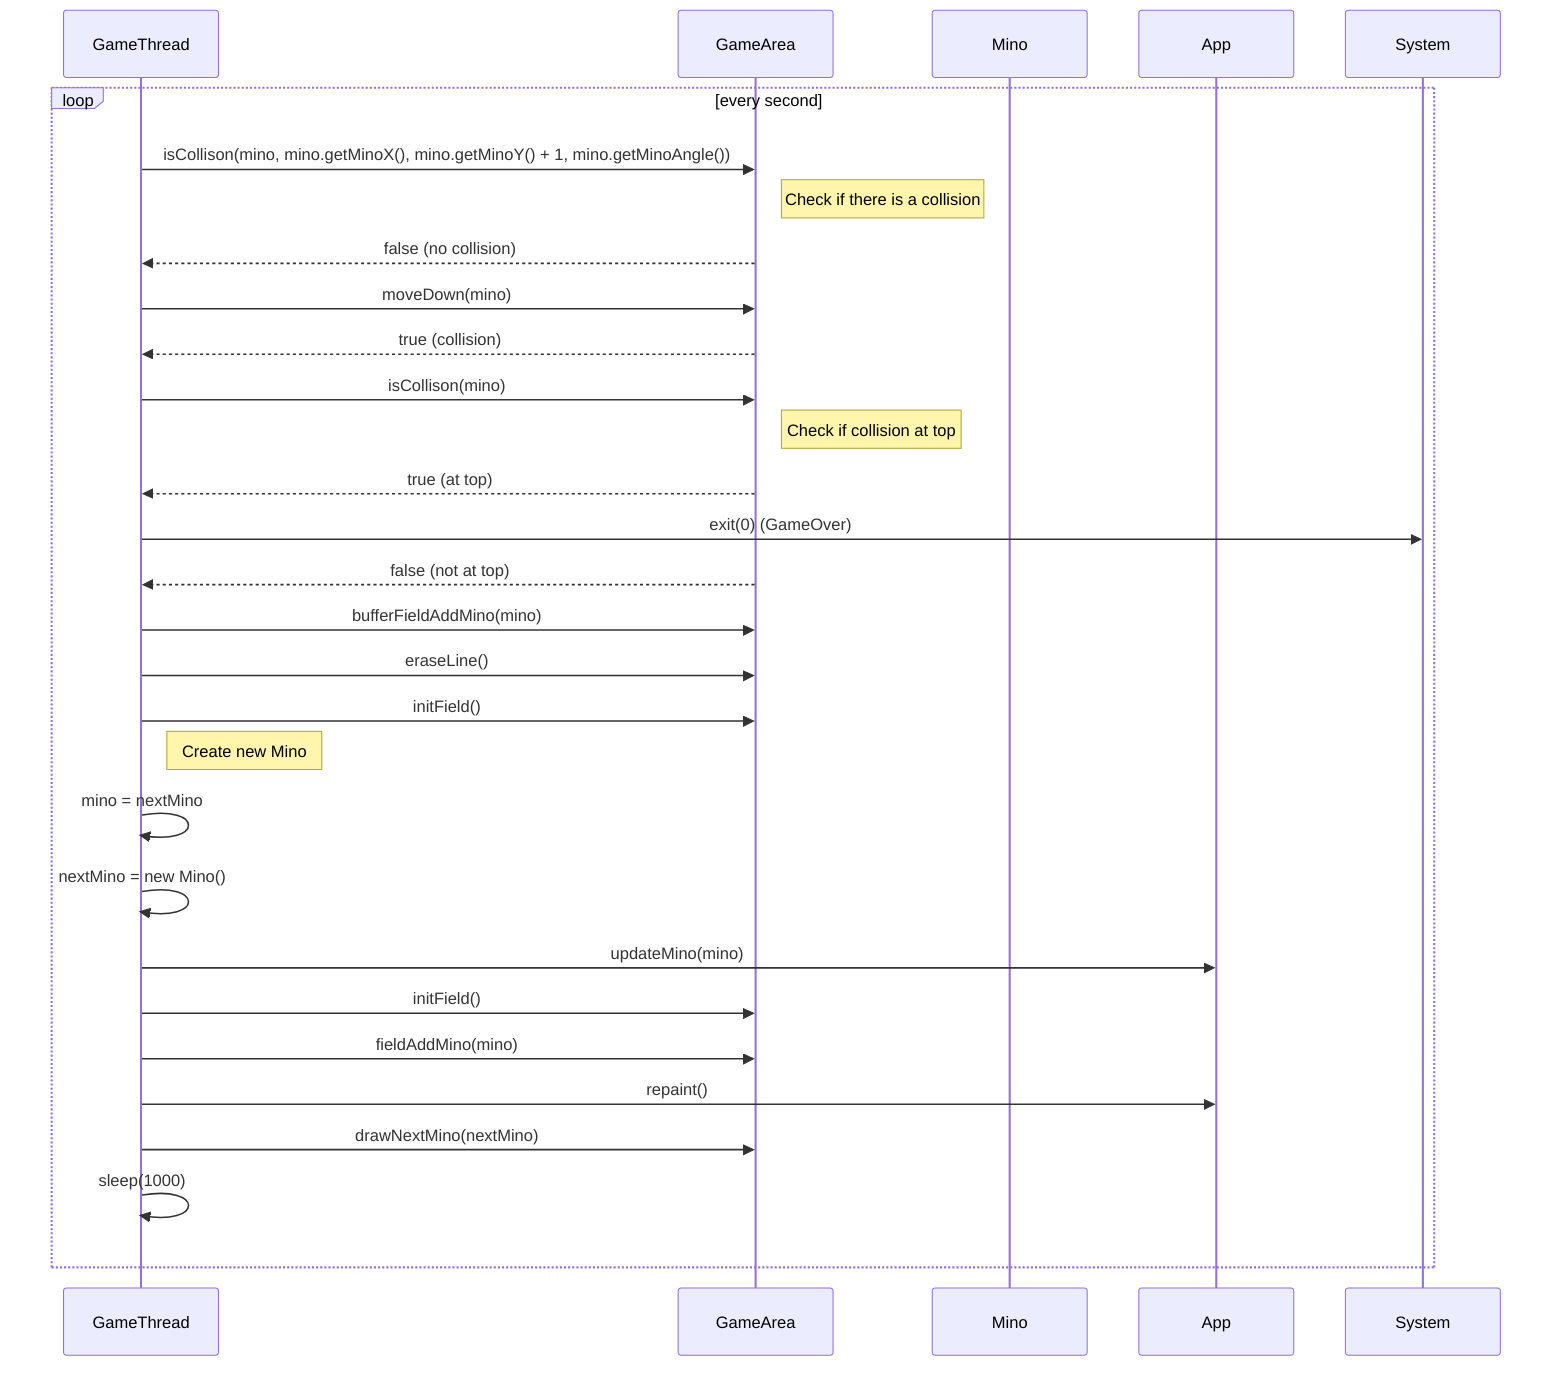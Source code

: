 sequenceDiagram
    participant GameThread
    participant GameArea
    participant Mino
    participant App
    participant System

    loop every second
        GameThread ->> GameArea: isCollison(mino, mino.getMinoX(), mino.getMinoY() + 1, mino.getMinoAngle())
        note right of GameArea: Check if there is a collision
        
        GameArea -->> GameThread: false (no collision)
        GameThread ->> GameArea: moveDown(mino)
        
        GameArea -->> GameThread: true (collision)
        GameThread ->> GameArea: isCollison(mino)
        
        note right of GameArea: Check if collision at top
        GameArea -->> GameThread: true (at top)
        GameThread ->> System: exit(0) (GameOver)
        
        GameArea -->> GameThread: false (not at top)
        GameThread ->> GameArea: bufferFieldAddMino(mino)
        GameThread ->> GameArea: eraseLine()
        GameThread ->> GameArea: initField()
        
        note right of GameThread: Create new Mino
        GameThread ->> GameThread: mino = nextMino
        GameThread ->> GameThread: nextMino = new Mino()
        GameThread ->> App: updateMino(mino)
        
        GameThread ->> GameArea: initField()
        GameThread ->> GameArea: fieldAddMino(mino)
        GameThread ->> App: repaint()
        GameThread ->> GameArea: drawNextMino(nextMino)
        
        GameThread ->> GameThread: sleep(1000)
    end